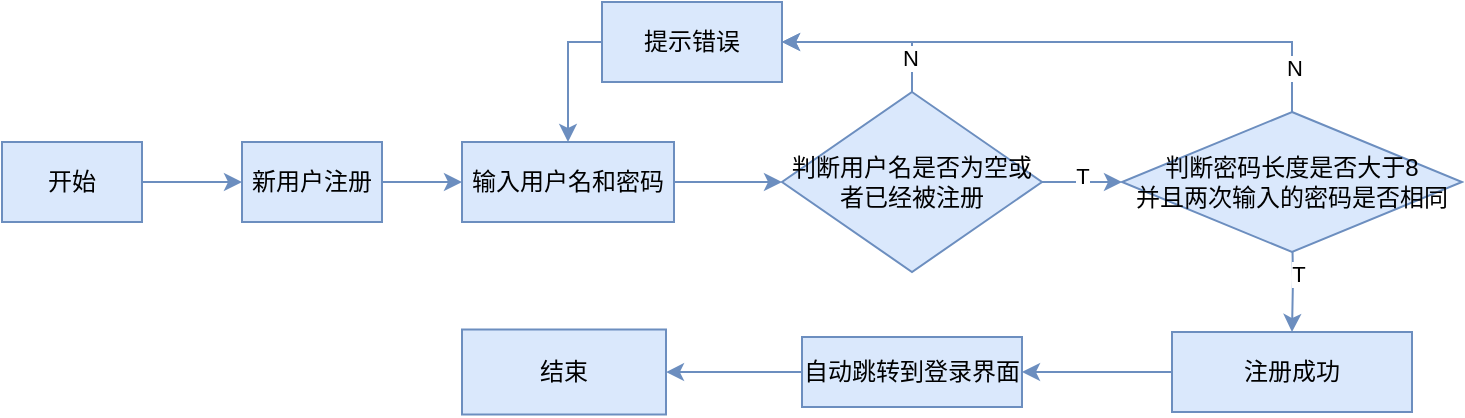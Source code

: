 <mxfile version="25.0.0">
  <diagram name="第 1 页" id="0_IJe6jKs7uX-kbyf0No">
    <mxGraphModel dx="1213" dy="661" grid="1" gridSize="10" guides="1" tooltips="1" connect="1" arrows="1" fold="1" page="1" pageScale="1" pageWidth="827" pageHeight="1169" math="0" shadow="0">
      <root>
        <mxCell id="0" />
        <mxCell id="1" parent="0" />
        <mxCell id="vkHrLo6mFUPlAhKkv5h0-8" value="" style="edgeStyle=orthogonalEdgeStyle;rounded=0;orthogonalLoop=1;jettySize=auto;html=1;fillColor=#dae8fc;strokeColor=#6c8ebf;" edge="1" parent="1" source="vkHrLo6mFUPlAhKkv5h0-1" target="vkHrLo6mFUPlAhKkv5h0-2">
          <mxGeometry relative="1" as="geometry" />
        </mxCell>
        <mxCell id="vkHrLo6mFUPlAhKkv5h0-1" value="开始" style="rounded=0;whiteSpace=wrap;html=1;fillColor=#dae8fc;strokeColor=#6c8ebf;" vertex="1" parent="1">
          <mxGeometry x="20" y="260" width="70" height="40" as="geometry" />
        </mxCell>
        <mxCell id="vkHrLo6mFUPlAhKkv5h0-9" value="" style="edgeStyle=orthogonalEdgeStyle;rounded=0;orthogonalLoop=1;jettySize=auto;html=1;fillColor=#dae8fc;strokeColor=#6c8ebf;" edge="1" parent="1" source="vkHrLo6mFUPlAhKkv5h0-2" target="vkHrLo6mFUPlAhKkv5h0-3">
          <mxGeometry relative="1" as="geometry" />
        </mxCell>
        <mxCell id="vkHrLo6mFUPlAhKkv5h0-2" value="新用户注册" style="rounded=0;whiteSpace=wrap;html=1;fillColor=#dae8fc;strokeColor=#6c8ebf;" vertex="1" parent="1">
          <mxGeometry x="140" y="260" width="70" height="40" as="geometry" />
        </mxCell>
        <mxCell id="vkHrLo6mFUPlAhKkv5h0-10" value="" style="edgeStyle=orthogonalEdgeStyle;rounded=0;orthogonalLoop=1;jettySize=auto;html=1;fillColor=#dae8fc;strokeColor=#6c8ebf;" edge="1" parent="1" source="vkHrLo6mFUPlAhKkv5h0-3">
          <mxGeometry relative="1" as="geometry">
            <mxPoint x="410" y="280" as="targetPoint" />
          </mxGeometry>
        </mxCell>
        <mxCell id="vkHrLo6mFUPlAhKkv5h0-3" value="输入用户名和密码" style="rounded=0;whiteSpace=wrap;html=1;fillColor=#dae8fc;strokeColor=#6c8ebf;" vertex="1" parent="1">
          <mxGeometry x="250" y="260" width="106" height="40" as="geometry" />
        </mxCell>
        <mxCell id="vkHrLo6mFUPlAhKkv5h0-16" value="" style="edgeStyle=orthogonalEdgeStyle;rounded=0;orthogonalLoop=1;jettySize=auto;html=1;fillColor=#dae8fc;strokeColor=#6c8ebf;" edge="1" parent="1">
          <mxGeometry relative="1" as="geometry">
            <mxPoint x="530" y="280" as="sourcePoint" />
            <mxPoint x="580" y="280" as="targetPoint" />
          </mxGeometry>
        </mxCell>
        <mxCell id="vkHrLo6mFUPlAhKkv5h0-27" value="T" style="edgeLabel;html=1;align=center;verticalAlign=middle;resizable=0;points=[];" vertex="1" connectable="0" parent="vkHrLo6mFUPlAhKkv5h0-16">
          <mxGeometry x="0.187" y="3" relative="1" as="geometry">
            <mxPoint as="offset" />
          </mxGeometry>
        </mxCell>
        <mxCell id="vkHrLo6mFUPlAhKkv5h0-12" value="提示错误" style="rounded=0;whiteSpace=wrap;html=1;fillColor=#dae8fc;strokeColor=#6c8ebf;" vertex="1" parent="1">
          <mxGeometry x="320" y="190" width="90" height="40" as="geometry" />
        </mxCell>
        <mxCell id="vkHrLo6mFUPlAhKkv5h0-13" value="" style="endArrow=classic;html=1;rounded=0;entryX=1;entryY=0.5;entryDx=0;entryDy=0;fillColor=#dae8fc;strokeColor=#6c8ebf;exitX=0.5;exitY=0;exitDx=0;exitDy=0;" edge="1" parent="1" source="vkHrLo6mFUPlAhKkv5h0-25" target="vkHrLo6mFUPlAhKkv5h0-12">
          <mxGeometry width="50" height="50" relative="1" as="geometry">
            <mxPoint x="450" y="260" as="sourcePoint" />
            <mxPoint x="500" y="210" as="targetPoint" />
            <Array as="points">
              <mxPoint x="475" y="220" />
              <mxPoint x="475" y="210" />
              <mxPoint x="450" y="210" />
            </Array>
          </mxGeometry>
        </mxCell>
        <mxCell id="vkHrLo6mFUPlAhKkv5h0-29" value="N" style="edgeLabel;html=1;align=center;verticalAlign=middle;resizable=0;points=[];" vertex="1" connectable="0" parent="vkHrLo6mFUPlAhKkv5h0-13">
          <mxGeometry x="-0.622" y="1" relative="1" as="geometry">
            <mxPoint as="offset" />
          </mxGeometry>
        </mxCell>
        <mxCell id="vkHrLo6mFUPlAhKkv5h0-14" value="" style="endArrow=classic;html=1;rounded=0;entryX=0.5;entryY=0;entryDx=0;entryDy=0;fillColor=#dae8fc;strokeColor=#6c8ebf;" edge="1" parent="1" target="vkHrLo6mFUPlAhKkv5h0-3">
          <mxGeometry width="50" height="50" relative="1" as="geometry">
            <mxPoint x="320" y="210" as="sourcePoint" />
            <mxPoint x="370" y="160" as="targetPoint" />
            <Array as="points">
              <mxPoint x="303" y="210" />
            </Array>
          </mxGeometry>
        </mxCell>
        <mxCell id="vkHrLo6mFUPlAhKkv5h0-22" value="" style="edgeStyle=orthogonalEdgeStyle;rounded=0;orthogonalLoop=1;jettySize=auto;html=1;fillColor=#dae8fc;strokeColor=#6c8ebf;" edge="1" parent="1" target="vkHrLo6mFUPlAhKkv5h0-18">
          <mxGeometry relative="1" as="geometry">
            <mxPoint x="665" y="300" as="sourcePoint" />
          </mxGeometry>
        </mxCell>
        <mxCell id="vkHrLo6mFUPlAhKkv5h0-28" value="T" style="edgeLabel;html=1;align=center;verticalAlign=middle;resizable=0;points=[];" vertex="1" connectable="0" parent="vkHrLo6mFUPlAhKkv5h0-22">
          <mxGeometry x="-0.062" y="2" relative="1" as="geometry">
            <mxPoint as="offset" />
          </mxGeometry>
        </mxCell>
        <mxCell id="vkHrLo6mFUPlAhKkv5h0-17" value="" style="endArrow=classic;html=1;rounded=0;entryX=1;entryY=0.5;entryDx=0;entryDy=0;exitX=0.5;exitY=0;exitDx=0;exitDy=0;fillColor=#dae8fc;strokeColor=#6c8ebf;" edge="1" parent="1" target="vkHrLo6mFUPlAhKkv5h0-12">
          <mxGeometry width="50" height="50" relative="1" as="geometry">
            <mxPoint x="665" y="260" as="sourcePoint" />
            <mxPoint x="450" y="210" as="targetPoint" />
            <Array as="points">
              <mxPoint x="665" y="210" />
            </Array>
          </mxGeometry>
        </mxCell>
        <mxCell id="vkHrLo6mFUPlAhKkv5h0-30" value="N" style="edgeLabel;html=1;align=center;verticalAlign=middle;resizable=0;points=[];" vertex="1" connectable="0" parent="vkHrLo6mFUPlAhKkv5h0-17">
          <mxGeometry x="-0.757" y="-1" relative="1" as="geometry">
            <mxPoint as="offset" />
          </mxGeometry>
        </mxCell>
        <mxCell id="vkHrLo6mFUPlAhKkv5h0-21" value="" style="edgeStyle=orthogonalEdgeStyle;rounded=0;orthogonalLoop=1;jettySize=auto;html=1;fillColor=#dae8fc;strokeColor=#6c8ebf;" edge="1" parent="1" source="vkHrLo6mFUPlAhKkv5h0-18" target="vkHrLo6mFUPlAhKkv5h0-19">
          <mxGeometry relative="1" as="geometry" />
        </mxCell>
        <mxCell id="vkHrLo6mFUPlAhKkv5h0-18" value="注册成功" style="rounded=0;whiteSpace=wrap;html=1;fillColor=#dae8fc;strokeColor=#6c8ebf;" vertex="1" parent="1">
          <mxGeometry x="605" y="355" width="120" height="40" as="geometry" />
        </mxCell>
        <mxCell id="vkHrLo6mFUPlAhKkv5h0-24" value="" style="edgeStyle=orthogonalEdgeStyle;rounded=0;orthogonalLoop=1;jettySize=auto;html=1;fillColor=#dae8fc;strokeColor=#6c8ebf;" edge="1" parent="1" source="vkHrLo6mFUPlAhKkv5h0-19" target="vkHrLo6mFUPlAhKkv5h0-23">
          <mxGeometry relative="1" as="geometry" />
        </mxCell>
        <mxCell id="vkHrLo6mFUPlAhKkv5h0-19" value="自动跳转到登录界面" style="rounded=0;whiteSpace=wrap;html=1;fillColor=#dae8fc;strokeColor=#6c8ebf;" vertex="1" parent="1">
          <mxGeometry x="420" y="357.5" width="110" height="35" as="geometry" />
        </mxCell>
        <mxCell id="vkHrLo6mFUPlAhKkv5h0-23" value="结束" style="rounded=0;whiteSpace=wrap;html=1;fillColor=#dae8fc;strokeColor=#6c8ebf;" vertex="1" parent="1">
          <mxGeometry x="250" y="353.75" width="102" height="42.5" as="geometry" />
        </mxCell>
        <mxCell id="vkHrLo6mFUPlAhKkv5h0-25" value="&lt;font&gt;判断用户名是否为空或者已经被注册&lt;/font&gt;" style="rhombus;whiteSpace=wrap;html=1;fillColor=#dae8fc;strokeColor=#6c8ebf;" vertex="1" parent="1">
          <mxGeometry x="410" y="235" width="130" height="90" as="geometry" />
        </mxCell>
        <mxCell id="vkHrLo6mFUPlAhKkv5h0-26" value="判断密码长度是否大于8&lt;div&gt;并且两次输入的密码是否相同&lt;/div&gt;" style="rhombus;whiteSpace=wrap;html=1;fillColor=#dae8fc;strokeColor=#6c8ebf;" vertex="1" parent="1">
          <mxGeometry x="580" y="245" width="170" height="70" as="geometry" />
        </mxCell>
      </root>
    </mxGraphModel>
  </diagram>
</mxfile>
